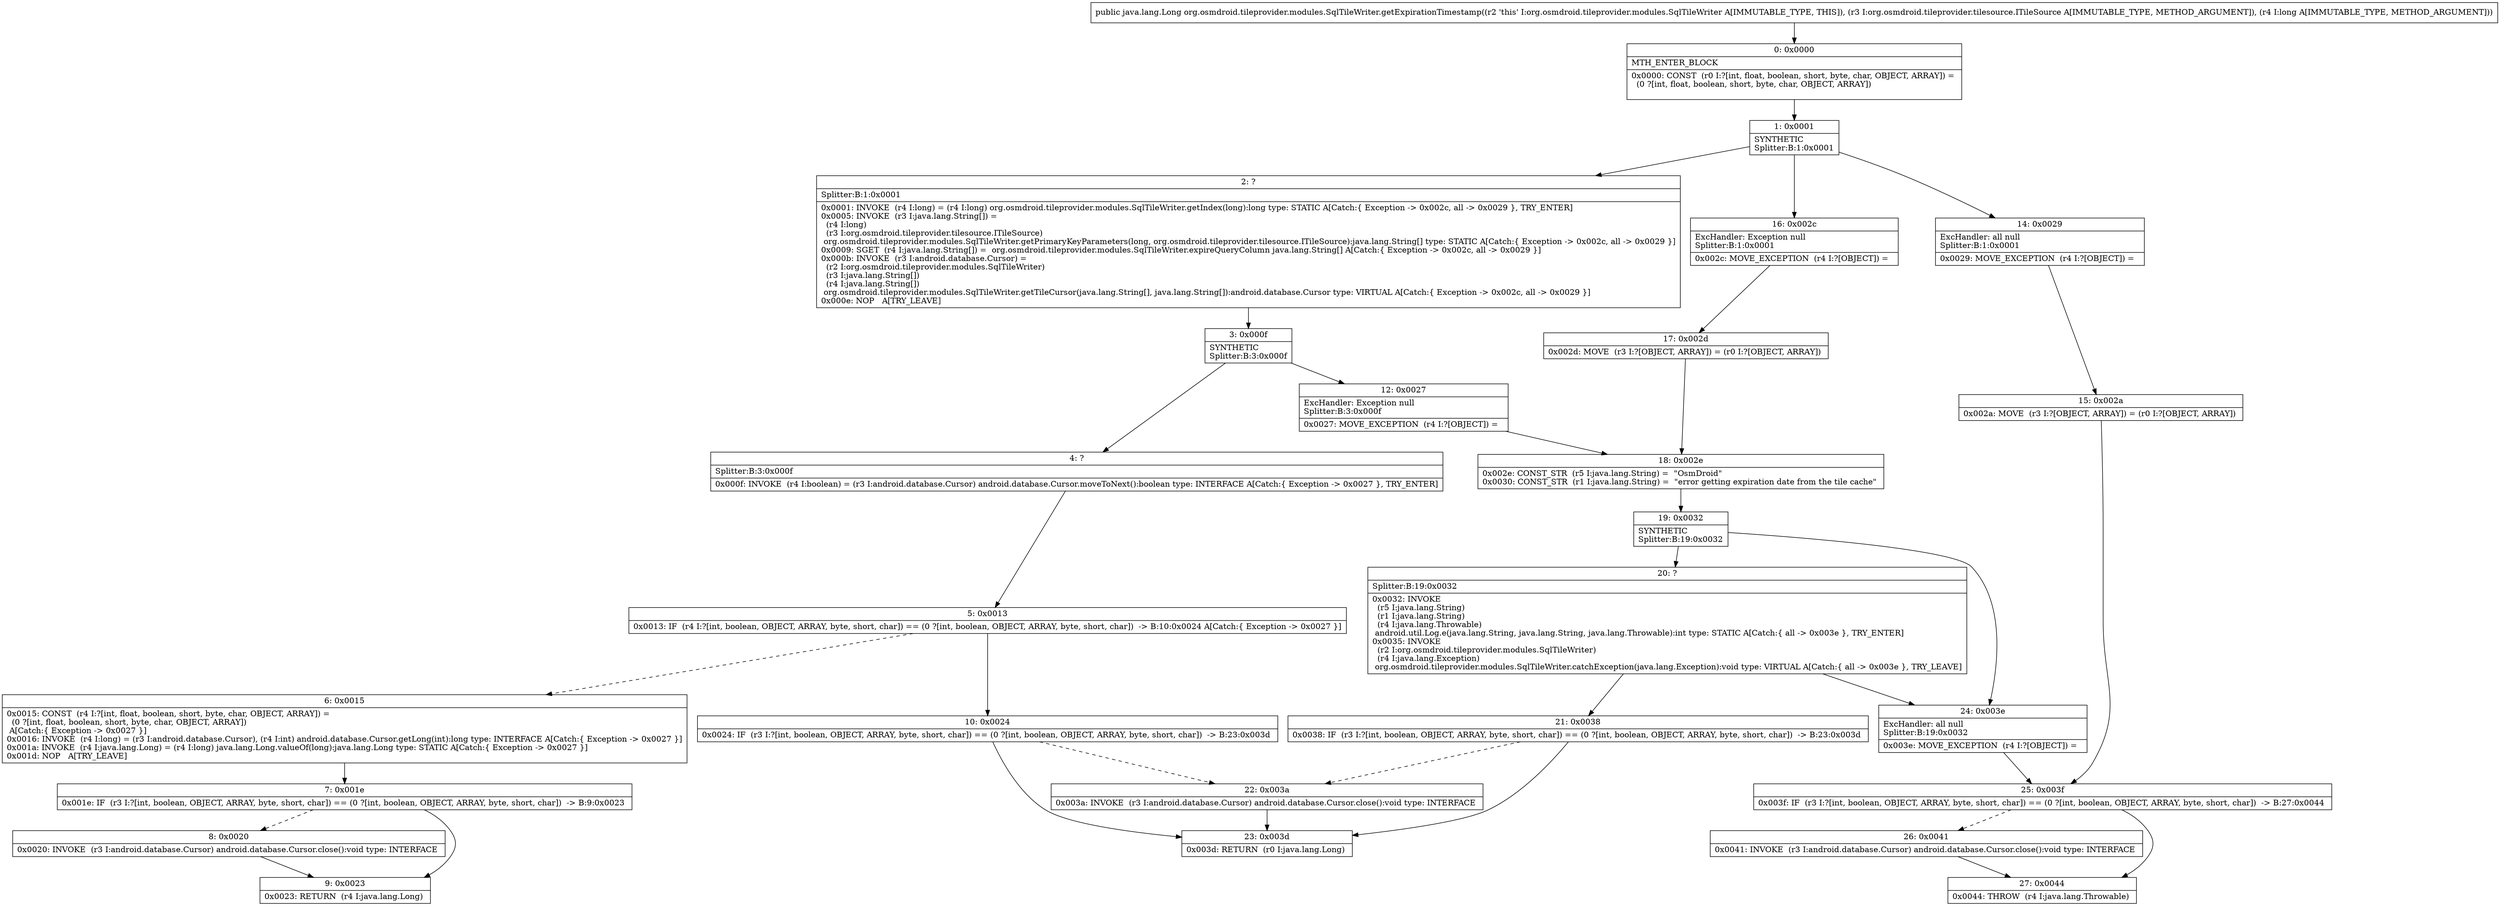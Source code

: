 digraph "CFG fororg.osmdroid.tileprovider.modules.SqlTileWriter.getExpirationTimestamp(Lorg\/osmdroid\/tileprovider\/tilesource\/ITileSource;J)Ljava\/lang\/Long;" {
Node_0 [shape=record,label="{0\:\ 0x0000|MTH_ENTER_BLOCK\l|0x0000: CONST  (r0 I:?[int, float, boolean, short, byte, char, OBJECT, ARRAY]) = \l  (0 ?[int, float, boolean, short, byte, char, OBJECT, ARRAY])\l \l}"];
Node_1 [shape=record,label="{1\:\ 0x0001|SYNTHETIC\lSplitter:B:1:0x0001\l}"];
Node_2 [shape=record,label="{2\:\ ?|Splitter:B:1:0x0001\l|0x0001: INVOKE  (r4 I:long) = (r4 I:long) org.osmdroid.tileprovider.modules.SqlTileWriter.getIndex(long):long type: STATIC A[Catch:\{ Exception \-\> 0x002c, all \-\> 0x0029 \}, TRY_ENTER]\l0x0005: INVOKE  (r3 I:java.lang.String[]) = \l  (r4 I:long)\l  (r3 I:org.osmdroid.tileprovider.tilesource.ITileSource)\l org.osmdroid.tileprovider.modules.SqlTileWriter.getPrimaryKeyParameters(long, org.osmdroid.tileprovider.tilesource.ITileSource):java.lang.String[] type: STATIC A[Catch:\{ Exception \-\> 0x002c, all \-\> 0x0029 \}]\l0x0009: SGET  (r4 I:java.lang.String[]) =  org.osmdroid.tileprovider.modules.SqlTileWriter.expireQueryColumn java.lang.String[] A[Catch:\{ Exception \-\> 0x002c, all \-\> 0x0029 \}]\l0x000b: INVOKE  (r3 I:android.database.Cursor) = \l  (r2 I:org.osmdroid.tileprovider.modules.SqlTileWriter)\l  (r3 I:java.lang.String[])\l  (r4 I:java.lang.String[])\l org.osmdroid.tileprovider.modules.SqlTileWriter.getTileCursor(java.lang.String[], java.lang.String[]):android.database.Cursor type: VIRTUAL A[Catch:\{ Exception \-\> 0x002c, all \-\> 0x0029 \}]\l0x000e: NOP   A[TRY_LEAVE]\l}"];
Node_3 [shape=record,label="{3\:\ 0x000f|SYNTHETIC\lSplitter:B:3:0x000f\l}"];
Node_4 [shape=record,label="{4\:\ ?|Splitter:B:3:0x000f\l|0x000f: INVOKE  (r4 I:boolean) = (r3 I:android.database.Cursor) android.database.Cursor.moveToNext():boolean type: INTERFACE A[Catch:\{ Exception \-\> 0x0027 \}, TRY_ENTER]\l}"];
Node_5 [shape=record,label="{5\:\ 0x0013|0x0013: IF  (r4 I:?[int, boolean, OBJECT, ARRAY, byte, short, char]) == (0 ?[int, boolean, OBJECT, ARRAY, byte, short, char])  \-\> B:10:0x0024 A[Catch:\{ Exception \-\> 0x0027 \}]\l}"];
Node_6 [shape=record,label="{6\:\ 0x0015|0x0015: CONST  (r4 I:?[int, float, boolean, short, byte, char, OBJECT, ARRAY]) = \l  (0 ?[int, float, boolean, short, byte, char, OBJECT, ARRAY])\l A[Catch:\{ Exception \-\> 0x0027 \}]\l0x0016: INVOKE  (r4 I:long) = (r3 I:android.database.Cursor), (r4 I:int) android.database.Cursor.getLong(int):long type: INTERFACE A[Catch:\{ Exception \-\> 0x0027 \}]\l0x001a: INVOKE  (r4 I:java.lang.Long) = (r4 I:long) java.lang.Long.valueOf(long):java.lang.Long type: STATIC A[Catch:\{ Exception \-\> 0x0027 \}]\l0x001d: NOP   A[TRY_LEAVE]\l}"];
Node_7 [shape=record,label="{7\:\ 0x001e|0x001e: IF  (r3 I:?[int, boolean, OBJECT, ARRAY, byte, short, char]) == (0 ?[int, boolean, OBJECT, ARRAY, byte, short, char])  \-\> B:9:0x0023 \l}"];
Node_8 [shape=record,label="{8\:\ 0x0020|0x0020: INVOKE  (r3 I:android.database.Cursor) android.database.Cursor.close():void type: INTERFACE \l}"];
Node_9 [shape=record,label="{9\:\ 0x0023|0x0023: RETURN  (r4 I:java.lang.Long) \l}"];
Node_10 [shape=record,label="{10\:\ 0x0024|0x0024: IF  (r3 I:?[int, boolean, OBJECT, ARRAY, byte, short, char]) == (0 ?[int, boolean, OBJECT, ARRAY, byte, short, char])  \-\> B:23:0x003d \l}"];
Node_12 [shape=record,label="{12\:\ 0x0027|ExcHandler: Exception null\lSplitter:B:3:0x000f\l|0x0027: MOVE_EXCEPTION  (r4 I:?[OBJECT]) =  \l}"];
Node_14 [shape=record,label="{14\:\ 0x0029|ExcHandler: all null\lSplitter:B:1:0x0001\l|0x0029: MOVE_EXCEPTION  (r4 I:?[OBJECT]) =  \l}"];
Node_15 [shape=record,label="{15\:\ 0x002a|0x002a: MOVE  (r3 I:?[OBJECT, ARRAY]) = (r0 I:?[OBJECT, ARRAY]) \l}"];
Node_16 [shape=record,label="{16\:\ 0x002c|ExcHandler: Exception null\lSplitter:B:1:0x0001\l|0x002c: MOVE_EXCEPTION  (r4 I:?[OBJECT]) =  \l}"];
Node_17 [shape=record,label="{17\:\ 0x002d|0x002d: MOVE  (r3 I:?[OBJECT, ARRAY]) = (r0 I:?[OBJECT, ARRAY]) \l}"];
Node_18 [shape=record,label="{18\:\ 0x002e|0x002e: CONST_STR  (r5 I:java.lang.String) =  \"OsmDroid\" \l0x0030: CONST_STR  (r1 I:java.lang.String) =  \"error getting expiration date from the tile cache\" \l}"];
Node_19 [shape=record,label="{19\:\ 0x0032|SYNTHETIC\lSplitter:B:19:0x0032\l}"];
Node_20 [shape=record,label="{20\:\ ?|Splitter:B:19:0x0032\l|0x0032: INVOKE  \l  (r5 I:java.lang.String)\l  (r1 I:java.lang.String)\l  (r4 I:java.lang.Throwable)\l android.util.Log.e(java.lang.String, java.lang.String, java.lang.Throwable):int type: STATIC A[Catch:\{ all \-\> 0x003e \}, TRY_ENTER]\l0x0035: INVOKE  \l  (r2 I:org.osmdroid.tileprovider.modules.SqlTileWriter)\l  (r4 I:java.lang.Exception)\l org.osmdroid.tileprovider.modules.SqlTileWriter.catchException(java.lang.Exception):void type: VIRTUAL A[Catch:\{ all \-\> 0x003e \}, TRY_LEAVE]\l}"];
Node_21 [shape=record,label="{21\:\ 0x0038|0x0038: IF  (r3 I:?[int, boolean, OBJECT, ARRAY, byte, short, char]) == (0 ?[int, boolean, OBJECT, ARRAY, byte, short, char])  \-\> B:23:0x003d \l}"];
Node_22 [shape=record,label="{22\:\ 0x003a|0x003a: INVOKE  (r3 I:android.database.Cursor) android.database.Cursor.close():void type: INTERFACE \l}"];
Node_23 [shape=record,label="{23\:\ 0x003d|0x003d: RETURN  (r0 I:java.lang.Long) \l}"];
Node_24 [shape=record,label="{24\:\ 0x003e|ExcHandler: all null\lSplitter:B:19:0x0032\l|0x003e: MOVE_EXCEPTION  (r4 I:?[OBJECT]) =  \l}"];
Node_25 [shape=record,label="{25\:\ 0x003f|0x003f: IF  (r3 I:?[int, boolean, OBJECT, ARRAY, byte, short, char]) == (0 ?[int, boolean, OBJECT, ARRAY, byte, short, char])  \-\> B:27:0x0044 \l}"];
Node_26 [shape=record,label="{26\:\ 0x0041|0x0041: INVOKE  (r3 I:android.database.Cursor) android.database.Cursor.close():void type: INTERFACE \l}"];
Node_27 [shape=record,label="{27\:\ 0x0044|0x0044: THROW  (r4 I:java.lang.Throwable) \l}"];
MethodNode[shape=record,label="{public java.lang.Long org.osmdroid.tileprovider.modules.SqlTileWriter.getExpirationTimestamp((r2 'this' I:org.osmdroid.tileprovider.modules.SqlTileWriter A[IMMUTABLE_TYPE, THIS]), (r3 I:org.osmdroid.tileprovider.tilesource.ITileSource A[IMMUTABLE_TYPE, METHOD_ARGUMENT]), (r4 I:long A[IMMUTABLE_TYPE, METHOD_ARGUMENT])) }"];
MethodNode -> Node_0;
Node_0 -> Node_1;
Node_1 -> Node_2;
Node_1 -> Node_16;
Node_1 -> Node_14;
Node_2 -> Node_3;
Node_3 -> Node_4;
Node_3 -> Node_12;
Node_4 -> Node_5;
Node_5 -> Node_6[style=dashed];
Node_5 -> Node_10;
Node_6 -> Node_7;
Node_7 -> Node_8[style=dashed];
Node_7 -> Node_9;
Node_8 -> Node_9;
Node_10 -> Node_23;
Node_10 -> Node_22[style=dashed];
Node_12 -> Node_18;
Node_14 -> Node_15;
Node_15 -> Node_25;
Node_16 -> Node_17;
Node_17 -> Node_18;
Node_18 -> Node_19;
Node_19 -> Node_20;
Node_19 -> Node_24;
Node_20 -> Node_21;
Node_20 -> Node_24;
Node_21 -> Node_22[style=dashed];
Node_21 -> Node_23;
Node_22 -> Node_23;
Node_24 -> Node_25;
Node_25 -> Node_26[style=dashed];
Node_25 -> Node_27;
Node_26 -> Node_27;
}

